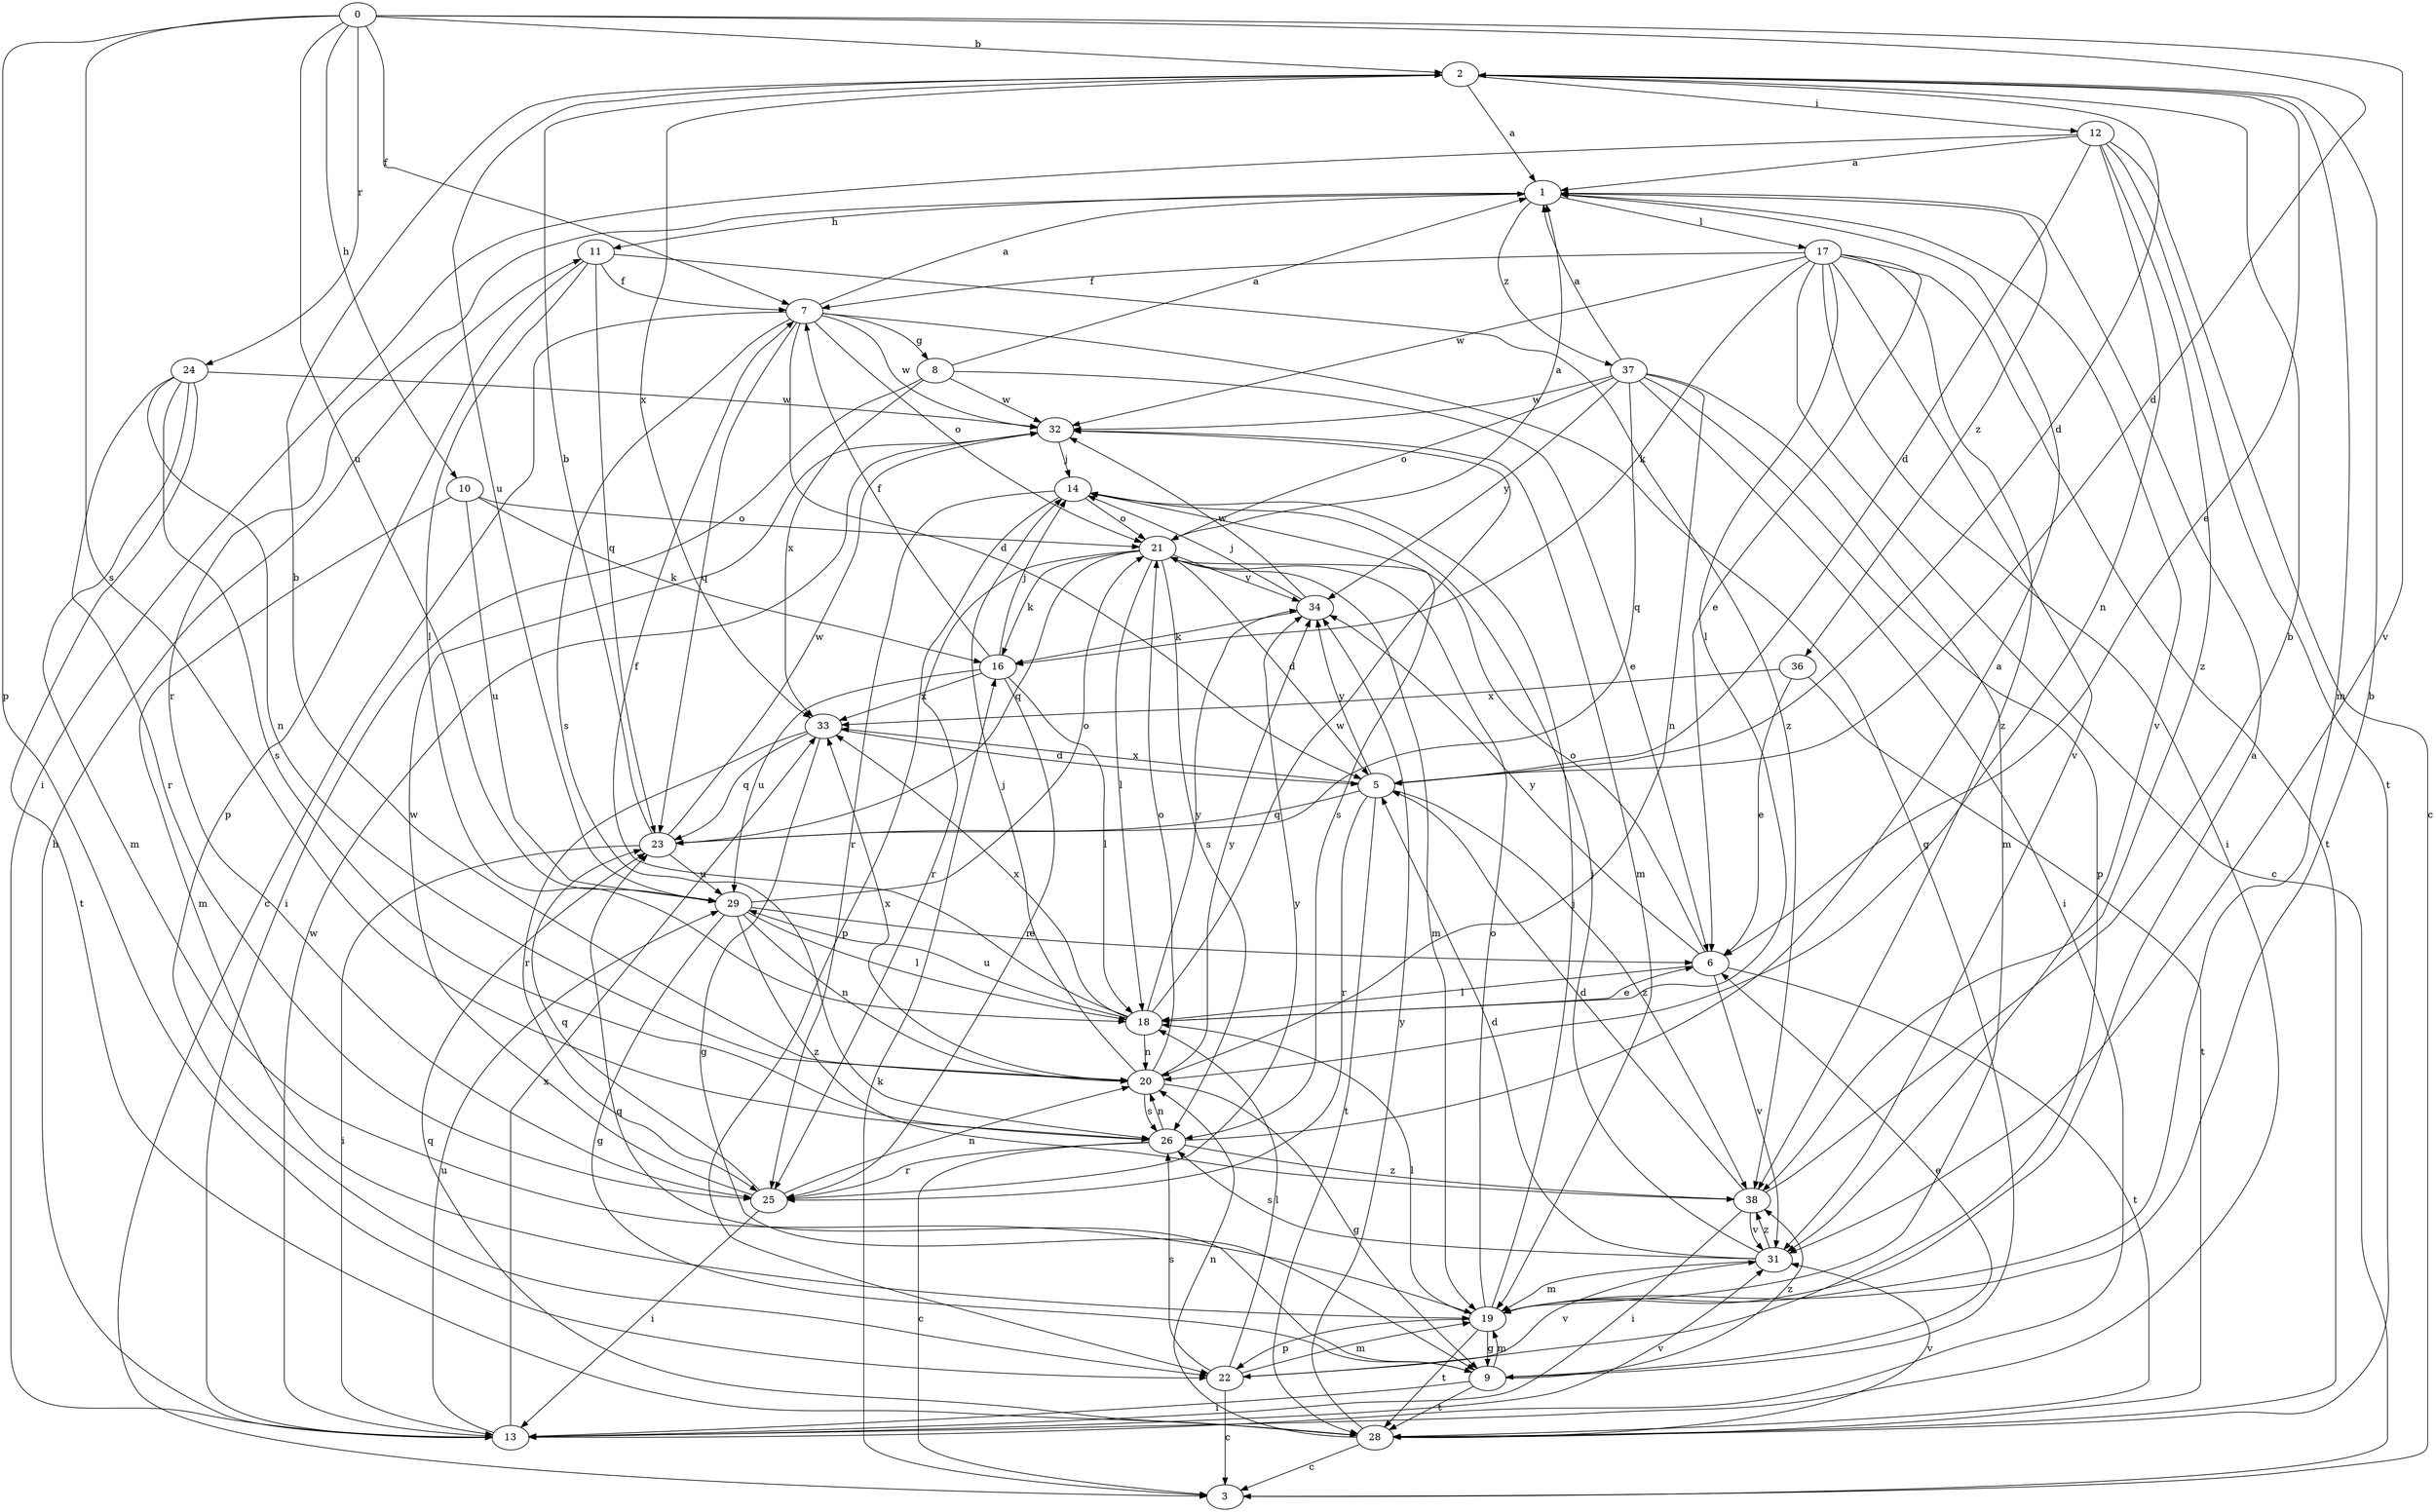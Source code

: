 strict digraph  {
0;
1;
2;
3;
5;
6;
7;
8;
9;
10;
11;
12;
13;
14;
16;
17;
18;
19;
20;
21;
22;
23;
24;
25;
26;
28;
29;
31;
32;
33;
34;
36;
37;
38;
0 -> 2  [label=b];
0 -> 5  [label=d];
0 -> 7  [label=f];
0 -> 10  [label=h];
0 -> 22  [label=p];
0 -> 24  [label=r];
0 -> 26  [label=s];
0 -> 29  [label=u];
0 -> 31  [label=v];
1 -> 11  [label=h];
1 -> 17  [label=l];
1 -> 25  [label=r];
1 -> 31  [label=v];
1 -> 36  [label=z];
1 -> 37  [label=z];
2 -> 1  [label=a];
2 -> 5  [label=d];
2 -> 6  [label=e];
2 -> 12  [label=i];
2 -> 19  [label=m];
2 -> 29  [label=u];
2 -> 33  [label=x];
3 -> 16  [label=k];
5 -> 23  [label=q];
5 -> 25  [label=r];
5 -> 28  [label=t];
5 -> 33  [label=x];
5 -> 34  [label=y];
5 -> 38  [label=z];
6 -> 18  [label=l];
6 -> 21  [label=o];
6 -> 28  [label=t];
6 -> 31  [label=v];
6 -> 34  [label=y];
7 -> 1  [label=a];
7 -> 3  [label=c];
7 -> 5  [label=d];
7 -> 8  [label=g];
7 -> 9  [label=g];
7 -> 21  [label=o];
7 -> 23  [label=q];
7 -> 26  [label=s];
7 -> 32  [label=w];
8 -> 1  [label=a];
8 -> 6  [label=e];
8 -> 13  [label=i];
8 -> 32  [label=w];
8 -> 33  [label=x];
9 -> 6  [label=e];
9 -> 13  [label=i];
9 -> 19  [label=m];
9 -> 23  [label=q];
9 -> 28  [label=t];
9 -> 38  [label=z];
10 -> 16  [label=k];
10 -> 19  [label=m];
10 -> 21  [label=o];
10 -> 29  [label=u];
11 -> 7  [label=f];
11 -> 18  [label=l];
11 -> 22  [label=p];
11 -> 23  [label=q];
11 -> 38  [label=z];
12 -> 1  [label=a];
12 -> 3  [label=c];
12 -> 5  [label=d];
12 -> 13  [label=i];
12 -> 20  [label=n];
12 -> 28  [label=t];
12 -> 38  [label=z];
13 -> 11  [label=h];
13 -> 29  [label=u];
13 -> 31  [label=v];
13 -> 32  [label=w];
13 -> 33  [label=x];
14 -> 21  [label=o];
14 -> 22  [label=p];
14 -> 25  [label=r];
14 -> 26  [label=s];
16 -> 7  [label=f];
16 -> 14  [label=j];
16 -> 18  [label=l];
16 -> 25  [label=r];
16 -> 29  [label=u];
16 -> 33  [label=x];
17 -> 3  [label=c];
17 -> 6  [label=e];
17 -> 7  [label=f];
17 -> 13  [label=i];
17 -> 16  [label=k];
17 -> 18  [label=l];
17 -> 28  [label=t];
17 -> 31  [label=v];
17 -> 32  [label=w];
17 -> 38  [label=z];
18 -> 6  [label=e];
18 -> 7  [label=f];
18 -> 20  [label=n];
18 -> 29  [label=u];
18 -> 32  [label=w];
18 -> 33  [label=x];
18 -> 34  [label=y];
19 -> 1  [label=a];
19 -> 2  [label=b];
19 -> 9  [label=g];
19 -> 14  [label=j];
19 -> 18  [label=l];
19 -> 21  [label=o];
19 -> 22  [label=p];
19 -> 28  [label=t];
20 -> 2  [label=b];
20 -> 9  [label=g];
20 -> 14  [label=j];
20 -> 21  [label=o];
20 -> 26  [label=s];
20 -> 33  [label=x];
20 -> 34  [label=y];
21 -> 1  [label=a];
21 -> 5  [label=d];
21 -> 16  [label=k];
21 -> 18  [label=l];
21 -> 19  [label=m];
21 -> 23  [label=q];
21 -> 25  [label=r];
21 -> 26  [label=s];
21 -> 34  [label=y];
22 -> 3  [label=c];
22 -> 18  [label=l];
22 -> 19  [label=m];
22 -> 26  [label=s];
22 -> 31  [label=v];
23 -> 2  [label=b];
23 -> 13  [label=i];
23 -> 29  [label=u];
23 -> 32  [label=w];
24 -> 19  [label=m];
24 -> 20  [label=n];
24 -> 25  [label=r];
24 -> 26  [label=s];
24 -> 28  [label=t];
24 -> 32  [label=w];
25 -> 13  [label=i];
25 -> 20  [label=n];
25 -> 23  [label=q];
25 -> 32  [label=w];
25 -> 34  [label=y];
26 -> 1  [label=a];
26 -> 3  [label=c];
26 -> 20  [label=n];
26 -> 25  [label=r];
26 -> 38  [label=z];
28 -> 3  [label=c];
28 -> 20  [label=n];
28 -> 23  [label=q];
28 -> 31  [label=v];
28 -> 34  [label=y];
29 -> 6  [label=e];
29 -> 9  [label=g];
29 -> 18  [label=l];
29 -> 20  [label=n];
29 -> 21  [label=o];
29 -> 38  [label=z];
31 -> 5  [label=d];
31 -> 14  [label=j];
31 -> 19  [label=m];
31 -> 26  [label=s];
31 -> 38  [label=z];
32 -> 14  [label=j];
32 -> 19  [label=m];
33 -> 5  [label=d];
33 -> 9  [label=g];
33 -> 23  [label=q];
33 -> 25  [label=r];
34 -> 14  [label=j];
34 -> 16  [label=k];
34 -> 32  [label=w];
36 -> 6  [label=e];
36 -> 28  [label=t];
36 -> 33  [label=x];
37 -> 1  [label=a];
37 -> 13  [label=i];
37 -> 19  [label=m];
37 -> 20  [label=n];
37 -> 21  [label=o];
37 -> 22  [label=p];
37 -> 23  [label=q];
37 -> 32  [label=w];
37 -> 34  [label=y];
38 -> 2  [label=b];
38 -> 5  [label=d];
38 -> 13  [label=i];
38 -> 31  [label=v];
}
